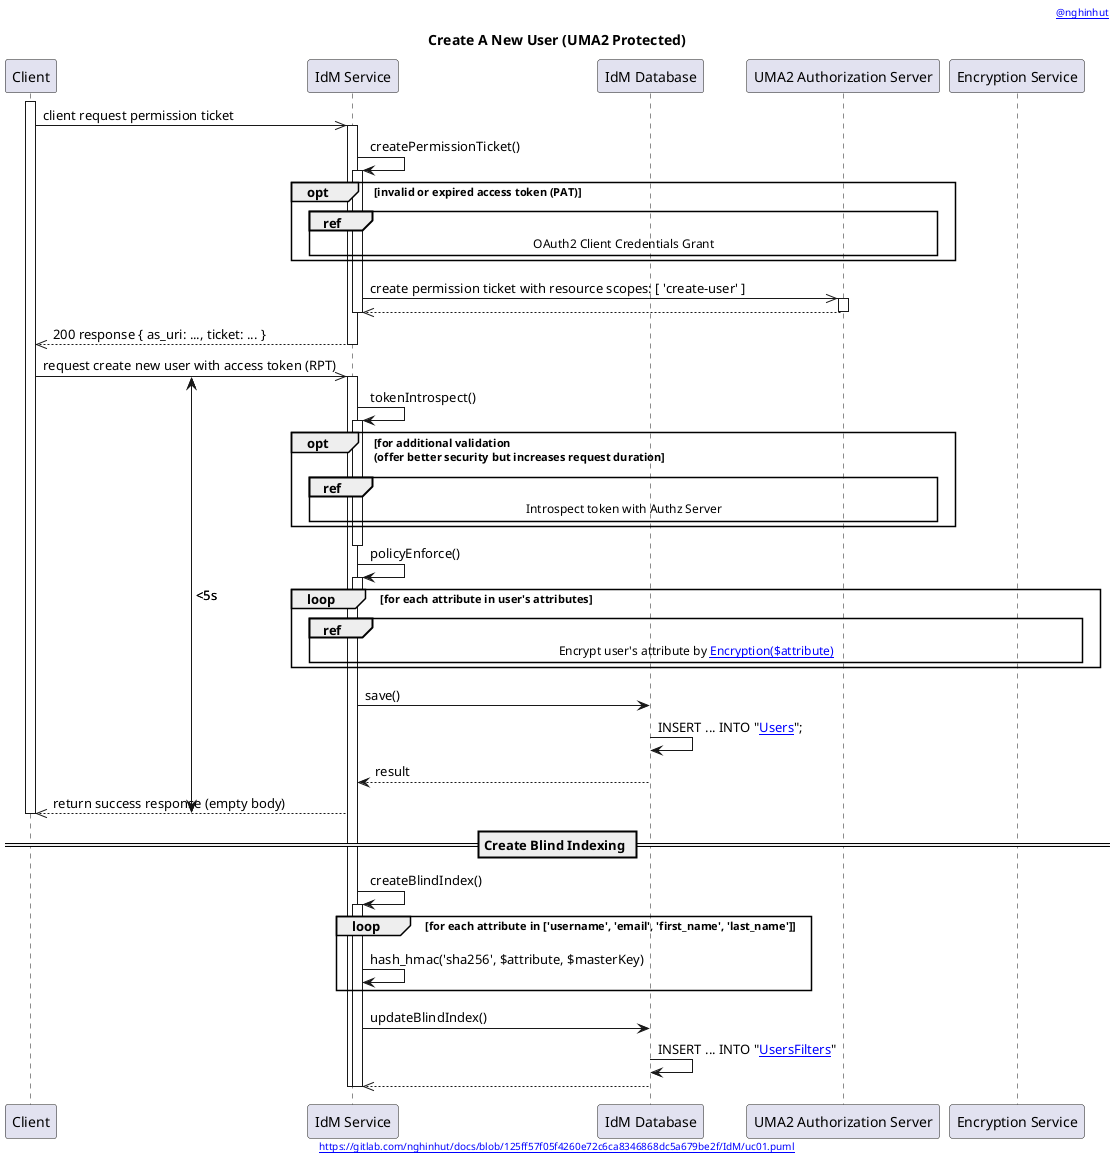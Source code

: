 @startuml
'-----START auto generated metadata please keep comment here to allow auto update-----
'-----DON'T EDIT THIS SECTION, INSTEAD RE-RUN prebuild.sh TO UPDATE-----
header [[https://www.nghinhut.dev?from=http%5C%3A%5C%2F%5C%2Fwww%5C.plantuml%5C.com%5C%2Fplantuml%5C%2Fproxy%3Ffmt%3Dsvg%5C%26src%3Dhttps%5C%3A%5C%2F%5C%2Fgitlab%5C.com%5C%2Fnghinhut%5C%2Fdocs%5C%2Fraw%5C%2F125ff57f05f4260e72c6ca8346868dc5a679be2f%5C%2FIdM%5C%2Fuc01%5C.puml%0A @nghinhut]]
footer [[http://www.plantuml.com/plantuml/proxy?fmt=svg&src=https://gitlab.com/nghinhut/docs/raw/125ff57f05f4260e72c6ca8346868dc5a679be2f/IdM/uc01.puml https://gitlab.com/nghinhut/docs/blob/125ff57f05f4260e72c6ca8346868dc5a679be2f/IdM/uc01.puml]]
'-----END auto generated metadata please keep comment here to allow auto update-----

!$REPO_URL = "https://gitlab.com/nghinhut/docs/raw/master/IdM"
!$PLANTUML_PROXY_URL = "http://www.plantuml.com/plantuml/proxy"
!$BASE_URL = $PLANTUML_PROXY_URL + "?fmt=svg&src=" + $REPO_URL
title Create A New User (UMA2 Protected)
!pragma teoz true

participant "Client" as client
participant "IdM Service" as idm
participant "IdM Database" as db
participant "UMA2 Authorization Server" as as
participant "Encryption Service" as es

activate client
client ->> idm : client request permission ticket
activate idm
    idm -> idm : createPermissionTicket()
    activate idm
        opt invalid or expired access token (PAT)
            ref over idm, as
                OAuth2 Client Credentials Grant
            end
        end
        idm ->> as : create permission ticket with resource scopes: [ 'create-user' ]
        activate as
        deactivate as
        idm <<-- as
    deactivate idm

client <<-- idm : 200 response { as_uri: ..., ticket: ... }
deactivate idm

{start_d1} client ->> idm : request create new user with access token (RPT)
activate idm


idm -> idm : tokenIntrospect()
activate idm
    opt for additional validation\n(offer better security but increases request duration
        ref over idm, as
            Introspect token with Authz Server
        end
    end
deactivate idm


idm -> idm : policyEnforce()
activate idm
deactivate idm


loop for each attribute in user's attributes
    ref over idm, es
        Encrypt user's attribute by [[$BASE_URL/encryption.function.puml Encryption($attribute)]]
    end
end


idm -> db : save()
    db -> db : INSERT ... INTO "[[$BASE_URL/class.puml Users]]";
idm <-- db : result

{end_d1} client <<-- idm : return success response (empty body)
deactivate client

== Create Blind Indexing ==
idm -> idm : createBlindIndex()
activate idm
    loop for each attribute in ['username', 'email', 'first_name', 'last_name']
        idm -> idm : hash_hmac('sha256', $attribute, $masterKey)
    end
    idm -> db : updateBlindIndex()
        db -> db : INSERT ... INTO "[[$BASE_URL/class.puml UsersFilters]]"
    idm <<-- db
deactivate idm
deactivate idm


'Duration Constrains
{start_d1} <-> {end_d1} : <5s
@enduml
